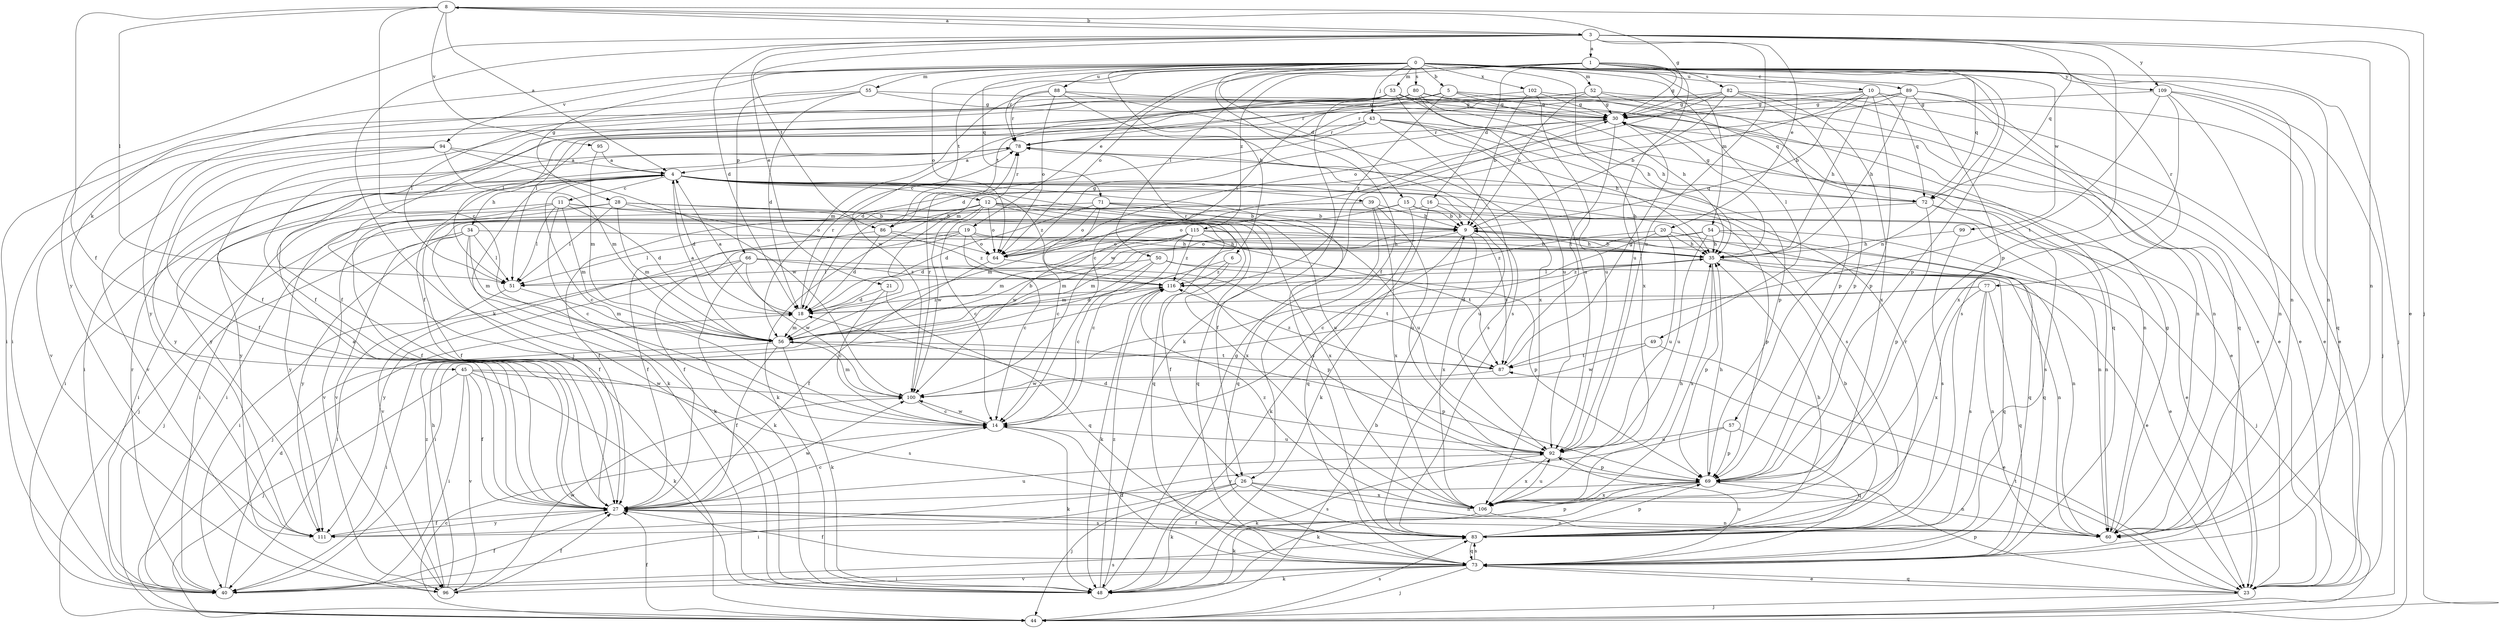 strict digraph  {
0;
1;
3;
4;
5;
6;
8;
9;
10;
11;
12;
14;
15;
16;
18;
19;
20;
21;
23;
26;
27;
28;
30;
34;
35;
39;
40;
43;
44;
45;
48;
49;
50;
51;
52;
53;
54;
55;
56;
57;
60;
64;
66;
69;
71;
72;
73;
77;
78;
80;
82;
83;
86;
87;
88;
89;
92;
94;
95;
96;
99;
100;
102;
106;
109;
111;
115;
116;
0 -> 5  [label=b];
0 -> 6  [label=b];
0 -> 15  [label=d];
0 -> 26  [label=f];
0 -> 28  [label=g];
0 -> 43  [label=j];
0 -> 45  [label=k];
0 -> 49  [label=l];
0 -> 52  [label=m];
0 -> 53  [label=m];
0 -> 54  [label=m];
0 -> 55  [label=m];
0 -> 57  [label=n];
0 -> 60  [label=n];
0 -> 64  [label=o];
0 -> 66  [label=p];
0 -> 69  [label=p];
0 -> 71  [label=q];
0 -> 72  [label=q];
0 -> 80  [label=s];
0 -> 88  [label=u];
0 -> 89  [label=u];
0 -> 94  [label=v];
0 -> 99  [label=w];
0 -> 102  [label=x];
0 -> 106  [label=x];
0 -> 109  [label=y];
1 -> 10  [label=c];
1 -> 16  [label=d];
1 -> 19  [label=e];
1 -> 30  [label=g];
1 -> 44  [label=j];
1 -> 50  [label=l];
1 -> 60  [label=n];
1 -> 64  [label=o];
1 -> 77  [label=r];
1 -> 78  [label=r];
1 -> 82  [label=s];
1 -> 86  [label=t];
1 -> 92  [label=u];
1 -> 115  [label=z];
3 -> 1  [label=a];
3 -> 8  [label=b];
3 -> 18  [label=d];
3 -> 20  [label=e];
3 -> 21  [label=e];
3 -> 23  [label=e];
3 -> 48  [label=k];
3 -> 60  [label=n];
3 -> 69  [label=p];
3 -> 72  [label=q];
3 -> 86  [label=t];
3 -> 92  [label=u];
3 -> 109  [label=y];
3 -> 111  [label=y];
4 -> 11  [label=c];
4 -> 12  [label=c];
4 -> 14  [label=c];
4 -> 18  [label=d];
4 -> 26  [label=f];
4 -> 34  [label=h];
4 -> 35  [label=h];
4 -> 39  [label=i];
4 -> 40  [label=i];
4 -> 48  [label=k];
4 -> 72  [label=q];
4 -> 83  [label=s];
4 -> 92  [label=u];
4 -> 111  [label=y];
4 -> 116  [label=z];
5 -> 30  [label=g];
5 -> 35  [label=h];
5 -> 44  [label=j];
5 -> 72  [label=q];
5 -> 86  [label=t];
5 -> 116  [label=z];
6 -> 26  [label=f];
6 -> 44  [label=j];
6 -> 116  [label=z];
8 -> 3  [label=a];
8 -> 4  [label=a];
8 -> 14  [label=c];
8 -> 27  [label=f];
8 -> 30  [label=g];
8 -> 44  [label=j];
8 -> 51  [label=l];
8 -> 95  [label=v];
9 -> 35  [label=h];
9 -> 48  [label=k];
9 -> 56  [label=m];
9 -> 87  [label=t];
9 -> 106  [label=x];
10 -> 9  [label=b];
10 -> 23  [label=e];
10 -> 27  [label=f];
10 -> 30  [label=g];
10 -> 35  [label=h];
10 -> 56  [label=m];
10 -> 69  [label=p];
10 -> 72  [label=q];
11 -> 9  [label=b];
11 -> 14  [label=c];
11 -> 18  [label=d];
11 -> 27  [label=f];
11 -> 40  [label=i];
11 -> 51  [label=l];
11 -> 56  [label=m];
11 -> 73  [label=q];
12 -> 9  [label=b];
12 -> 14  [label=c];
12 -> 27  [label=f];
12 -> 48  [label=k];
12 -> 64  [label=o];
12 -> 73  [label=q];
12 -> 78  [label=r];
12 -> 92  [label=u];
12 -> 96  [label=v];
12 -> 100  [label=w];
12 -> 106  [label=x];
14 -> 48  [label=k];
14 -> 92  [label=u];
14 -> 100  [label=w];
15 -> 9  [label=b];
15 -> 23  [label=e];
15 -> 56  [label=m];
15 -> 73  [label=q];
15 -> 100  [label=w];
16 -> 9  [label=b];
16 -> 48  [label=k];
16 -> 69  [label=p];
16 -> 96  [label=v];
18 -> 4  [label=a];
18 -> 56  [label=m];
18 -> 78  [label=r];
18 -> 116  [label=z];
19 -> 14  [label=c];
19 -> 27  [label=f];
19 -> 35  [label=h];
19 -> 44  [label=j];
19 -> 51  [label=l];
19 -> 64  [label=o];
19 -> 96  [label=v];
20 -> 14  [label=c];
20 -> 35  [label=h];
20 -> 60  [label=n];
20 -> 92  [label=u];
20 -> 116  [label=z];
21 -> 14  [label=c];
21 -> 18  [label=d];
21 -> 73  [label=q];
23 -> 44  [label=j];
23 -> 69  [label=p];
23 -> 73  [label=q];
23 -> 87  [label=t];
26 -> 40  [label=i];
26 -> 44  [label=j];
26 -> 48  [label=k];
26 -> 60  [label=n];
26 -> 83  [label=s];
26 -> 106  [label=x];
27 -> 4  [label=a];
27 -> 14  [label=c];
27 -> 60  [label=n];
27 -> 83  [label=s];
27 -> 92  [label=u];
27 -> 100  [label=w];
27 -> 111  [label=y];
28 -> 9  [label=b];
28 -> 40  [label=i];
28 -> 51  [label=l];
28 -> 56  [label=m];
28 -> 64  [label=o];
28 -> 106  [label=x];
28 -> 111  [label=y];
30 -> 60  [label=n];
30 -> 78  [label=r];
30 -> 87  [label=t];
30 -> 100  [label=w];
34 -> 27  [label=f];
34 -> 35  [label=h];
34 -> 44  [label=j];
34 -> 48  [label=k];
34 -> 51  [label=l];
34 -> 56  [label=m];
34 -> 111  [label=y];
35 -> 9  [label=b];
35 -> 51  [label=l];
35 -> 60  [label=n];
35 -> 69  [label=p];
35 -> 73  [label=q];
35 -> 106  [label=x];
35 -> 116  [label=z];
39 -> 9  [label=b];
39 -> 40  [label=i];
39 -> 44  [label=j];
39 -> 73  [label=q];
39 -> 92  [label=u];
39 -> 106  [label=x];
40 -> 18  [label=d];
40 -> 27  [label=f];
40 -> 78  [label=r];
40 -> 83  [label=s];
43 -> 18  [label=d];
43 -> 23  [label=e];
43 -> 35  [label=h];
43 -> 69  [label=p];
43 -> 78  [label=r];
43 -> 83  [label=s];
43 -> 96  [label=v];
44 -> 9  [label=b];
44 -> 14  [label=c];
44 -> 27  [label=f];
44 -> 83  [label=s];
45 -> 27  [label=f];
45 -> 40  [label=i];
45 -> 44  [label=j];
45 -> 48  [label=k];
45 -> 83  [label=s];
45 -> 96  [label=v];
45 -> 100  [label=w];
48 -> 30  [label=g];
48 -> 116  [label=z];
49 -> 23  [label=e];
49 -> 87  [label=t];
49 -> 100  [label=w];
50 -> 14  [label=c];
50 -> 23  [label=e];
50 -> 51  [label=l];
50 -> 56  [label=m];
50 -> 69  [label=p];
51 -> 40  [label=i];
51 -> 56  [label=m];
52 -> 9  [label=b];
52 -> 23  [label=e];
52 -> 27  [label=f];
52 -> 30  [label=g];
52 -> 51  [label=l];
52 -> 69  [label=p];
53 -> 27  [label=f];
53 -> 30  [label=g];
53 -> 35  [label=h];
53 -> 40  [label=i];
53 -> 48  [label=k];
53 -> 73  [label=q];
53 -> 92  [label=u];
53 -> 100  [label=w];
54 -> 23  [label=e];
54 -> 35  [label=h];
54 -> 56  [label=m];
54 -> 64  [label=o];
54 -> 73  [label=q];
54 -> 92  [label=u];
55 -> 18  [label=d];
55 -> 30  [label=g];
55 -> 51  [label=l];
55 -> 60  [label=n];
55 -> 111  [label=y];
56 -> 4  [label=a];
56 -> 9  [label=b];
56 -> 27  [label=f];
56 -> 40  [label=i];
56 -> 48  [label=k];
56 -> 69  [label=p];
56 -> 87  [label=t];
57 -> 69  [label=p];
57 -> 73  [label=q];
57 -> 92  [label=u];
57 -> 111  [label=y];
60 -> 30  [label=g];
64 -> 27  [label=f];
64 -> 30  [label=g];
64 -> 87  [label=t];
66 -> 40  [label=i];
66 -> 48  [label=k];
66 -> 69  [label=p];
66 -> 100  [label=w];
66 -> 111  [label=y];
66 -> 116  [label=z];
69 -> 27  [label=f];
69 -> 35  [label=h];
69 -> 48  [label=k];
69 -> 60  [label=n];
69 -> 106  [label=x];
71 -> 9  [label=b];
71 -> 14  [label=c];
71 -> 18  [label=d];
71 -> 27  [label=f];
71 -> 60  [label=n];
71 -> 64  [label=o];
71 -> 92  [label=u];
72 -> 30  [label=g];
72 -> 60  [label=n];
72 -> 64  [label=o];
72 -> 69  [label=p];
72 -> 83  [label=s];
73 -> 14  [label=c];
73 -> 23  [label=e];
73 -> 27  [label=f];
73 -> 40  [label=i];
73 -> 44  [label=j];
73 -> 48  [label=k];
73 -> 83  [label=s];
73 -> 92  [label=u];
73 -> 96  [label=v];
77 -> 18  [label=d];
77 -> 40  [label=i];
77 -> 60  [label=n];
77 -> 73  [label=q];
77 -> 83  [label=s];
77 -> 106  [label=x];
78 -> 4  [label=a];
78 -> 40  [label=i];
78 -> 83  [label=s];
78 -> 111  [label=y];
80 -> 14  [label=c];
80 -> 23  [label=e];
80 -> 27  [label=f];
80 -> 30  [label=g];
80 -> 35  [label=h];
80 -> 40  [label=i];
80 -> 92  [label=u];
82 -> 9  [label=b];
82 -> 23  [label=e];
82 -> 30  [label=g];
82 -> 51  [label=l];
82 -> 64  [label=o];
82 -> 69  [label=p];
82 -> 106  [label=x];
83 -> 9  [label=b];
83 -> 27  [label=f];
83 -> 35  [label=h];
83 -> 69  [label=p];
83 -> 73  [label=q];
83 -> 78  [label=r];
86 -> 18  [label=d];
86 -> 27  [label=f];
86 -> 35  [label=h];
86 -> 116  [label=z];
87 -> 30  [label=g];
87 -> 100  [label=w];
87 -> 116  [label=z];
88 -> 30  [label=g];
88 -> 56  [label=m];
88 -> 64  [label=o];
88 -> 78  [label=r];
88 -> 83  [label=s];
88 -> 106  [label=x];
89 -> 18  [label=d];
89 -> 30  [label=g];
89 -> 35  [label=h];
89 -> 60  [label=n];
89 -> 73  [label=q];
89 -> 78  [label=r];
89 -> 83  [label=s];
92 -> 18  [label=d];
92 -> 48  [label=k];
92 -> 69  [label=p];
92 -> 106  [label=x];
94 -> 4  [label=a];
94 -> 27  [label=f];
94 -> 56  [label=m];
94 -> 96  [label=v];
94 -> 100  [label=w];
94 -> 111  [label=y];
95 -> 4  [label=a];
95 -> 56  [label=m];
96 -> 27  [label=f];
96 -> 35  [label=h];
96 -> 100  [label=w];
96 -> 116  [label=z];
99 -> 35  [label=h];
99 -> 83  [label=s];
100 -> 14  [label=c];
100 -> 56  [label=m];
100 -> 78  [label=r];
102 -> 9  [label=b];
102 -> 23  [label=e];
102 -> 30  [label=g];
102 -> 78  [label=r];
102 -> 92  [label=u];
106 -> 35  [label=h];
106 -> 48  [label=k];
106 -> 60  [label=n];
106 -> 92  [label=u];
106 -> 116  [label=z];
109 -> 30  [label=g];
109 -> 44  [label=j];
109 -> 60  [label=n];
109 -> 73  [label=q];
109 -> 87  [label=t];
109 -> 106  [label=x];
111 -> 27  [label=f];
111 -> 69  [label=p];
115 -> 14  [label=c];
115 -> 18  [label=d];
115 -> 35  [label=h];
115 -> 56  [label=m];
115 -> 64  [label=o];
115 -> 73  [label=q];
115 -> 87  [label=t];
115 -> 116  [label=z];
116 -> 18  [label=d];
116 -> 48  [label=k];
116 -> 78  [label=r];
}
